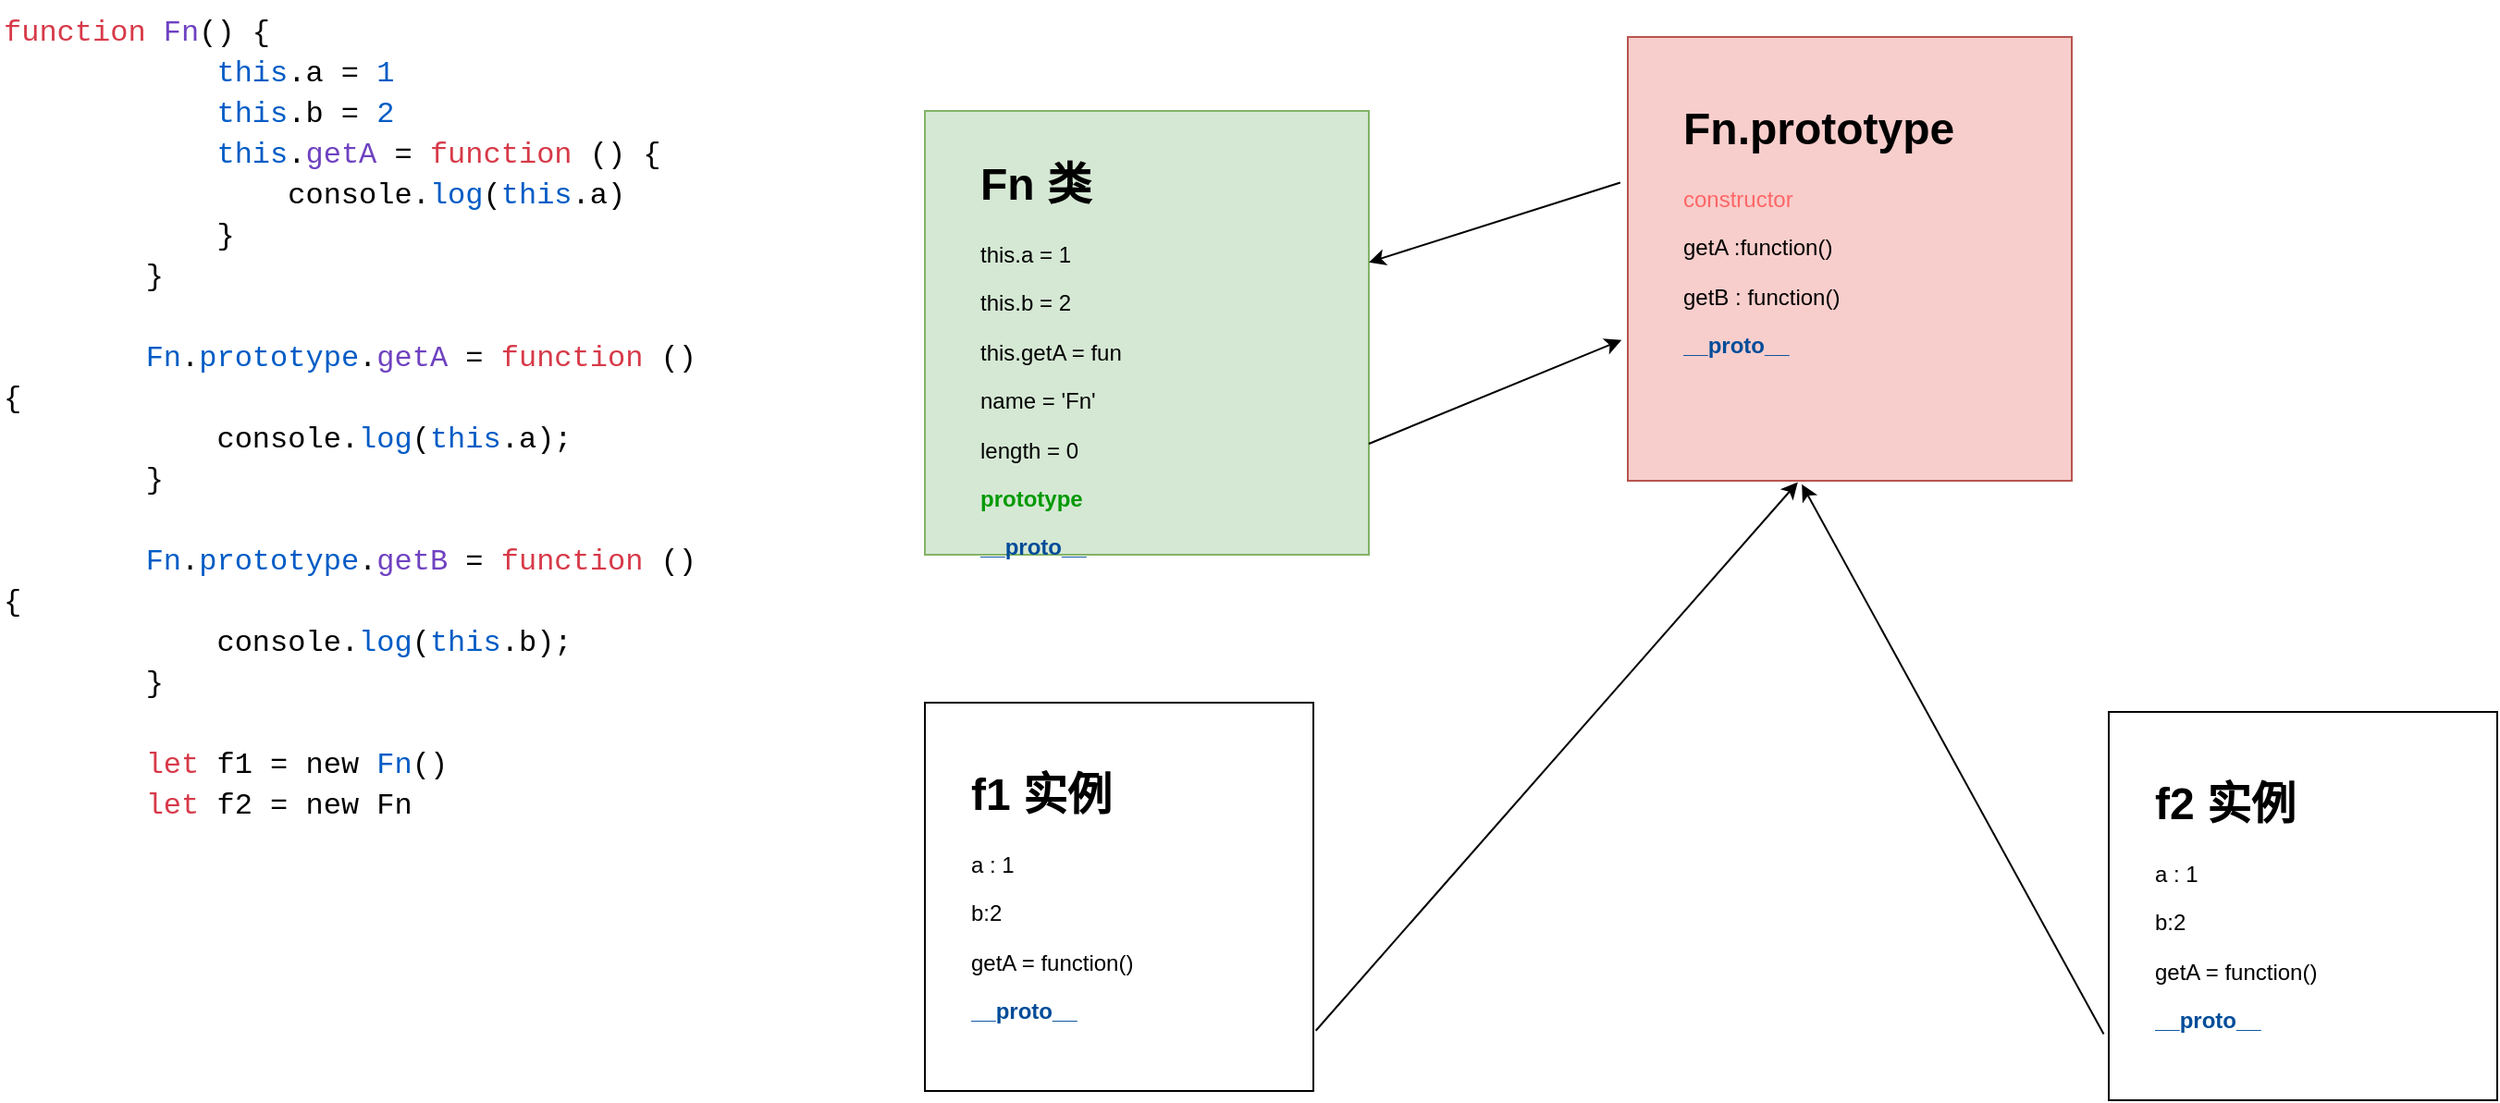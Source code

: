 <mxfile version="20.0.4" type="github">
  <diagram id="ExgPebfEt4U-ypkwFO7C" name="第 1 页">
    <mxGraphModel dx="782" dy="428" grid="1" gridSize="10" guides="1" tooltips="1" connect="1" arrows="1" fold="1" page="1" pageScale="1" pageWidth="4681" pageHeight="3300" math="0" shadow="0">
      <root>
        <mxCell id="0" />
        <mxCell id="1" parent="0" />
        <mxCell id="6v6gIj9MHjwqYNCx0eij-1" value="&lt;div style=&quot;color: rgb(0, 0, 0); background-color: rgb(255, 255, 255); font-family: Consolas, &amp;quot;Courier New&amp;quot;, monospace; font-weight: normal; font-size: 16px; line-height: 22px;&quot;&gt;&lt;div&gt;&lt;span style=&quot;color: #d73a49;&quot;&gt;function&lt;/span&gt;&lt;span style=&quot;color: #000000;&quot;&gt; &lt;/span&gt;&lt;span style=&quot;color: #6f42c1;&quot;&gt;Fn&lt;/span&gt;&lt;span style=&quot;color: #000000;&quot;&gt;() {&lt;/span&gt;&lt;/div&gt;&lt;div&gt;&lt;span style=&quot;color: #000000;&quot;&gt;&amp;nbsp; &amp;nbsp; &amp;nbsp; &amp;nbsp; &amp;nbsp; &amp;nbsp; &lt;/span&gt;&lt;span style=&quot;color: #005cc5;&quot;&gt;this&lt;/span&gt;&lt;span style=&quot;color: #000000;&quot;&gt;.a = &lt;/span&gt;&lt;span style=&quot;color: #005cc5;&quot;&gt;1&lt;/span&gt;&lt;/div&gt;&lt;div&gt;&lt;span style=&quot;color: #000000;&quot;&gt;&amp;nbsp; &amp;nbsp; &amp;nbsp; &amp;nbsp; &amp;nbsp; &amp;nbsp; &lt;/span&gt;&lt;span style=&quot;color: #005cc5;&quot;&gt;this&lt;/span&gt;&lt;span style=&quot;color: #000000;&quot;&gt;.b = &lt;/span&gt;&lt;span style=&quot;color: #005cc5;&quot;&gt;2&lt;/span&gt;&lt;/div&gt;&lt;div&gt;&lt;span style=&quot;color: #000000;&quot;&gt;&amp;nbsp; &amp;nbsp; &amp;nbsp; &amp;nbsp; &amp;nbsp; &amp;nbsp; &lt;/span&gt;&lt;span style=&quot;color: #005cc5;&quot;&gt;this&lt;/span&gt;&lt;span style=&quot;color: #000000;&quot;&gt;.&lt;/span&gt;&lt;span style=&quot;color: #6f42c1;&quot;&gt;getA&lt;/span&gt;&lt;span style=&quot;color: #000000;&quot;&gt; = &lt;/span&gt;&lt;span style=&quot;color: #d73a49;&quot;&gt;function&lt;/span&gt;&lt;span style=&quot;color: #000000;&quot;&gt; () {&lt;/span&gt;&lt;/div&gt;&lt;div&gt;&lt;span style=&quot;color: #000000;&quot;&gt;&amp;nbsp; &amp;nbsp; &amp;nbsp; &amp;nbsp; &amp;nbsp; &amp;nbsp; &amp;nbsp; &amp;nbsp; console.&lt;/span&gt;&lt;span style=&quot;color: #005cc5;&quot;&gt;log&lt;/span&gt;&lt;span style=&quot;color: #000000;&quot;&gt;(&lt;/span&gt;&lt;span style=&quot;color: #005cc5;&quot;&gt;this&lt;/span&gt;&lt;span style=&quot;color: #000000;&quot;&gt;.a)&lt;/span&gt;&lt;/div&gt;&lt;div&gt;&lt;span style=&quot;color: #000000;&quot;&gt;&amp;nbsp; &amp;nbsp; &amp;nbsp; &amp;nbsp; &amp;nbsp; &amp;nbsp; }&lt;/span&gt;&lt;/div&gt;&lt;div&gt;&lt;span style=&quot;color: #000000;&quot;&gt;&amp;nbsp; &amp;nbsp; &amp;nbsp; &amp;nbsp; }&lt;/span&gt;&lt;/div&gt;&lt;br&gt;&lt;div&gt;&lt;span style=&quot;color: #000000;&quot;&gt;&amp;nbsp; &amp;nbsp; &amp;nbsp; &amp;nbsp; &lt;/span&gt;&lt;span style=&quot;color: #005cc5;&quot;&gt;Fn&lt;/span&gt;&lt;span style=&quot;color: #000000;&quot;&gt;.&lt;/span&gt;&lt;span style=&quot;color: #005cc5;&quot;&gt;prototype&lt;/span&gt;&lt;span style=&quot;color: #000000;&quot;&gt;.&lt;/span&gt;&lt;span style=&quot;color: #6f42c1;&quot;&gt;getA&lt;/span&gt;&lt;span style=&quot;color: #000000;&quot;&gt; = &lt;/span&gt;&lt;span style=&quot;color: #d73a49;&quot;&gt;function&lt;/span&gt;&lt;span style=&quot;color: #000000;&quot;&gt; () {&lt;/span&gt;&lt;/div&gt;&lt;div&gt;&lt;span style=&quot;color: #000000;&quot;&gt;&amp;nbsp; &amp;nbsp; &amp;nbsp; &amp;nbsp; &amp;nbsp; &amp;nbsp; console.&lt;/span&gt;&lt;span style=&quot;color: #005cc5;&quot;&gt;log&lt;/span&gt;&lt;span style=&quot;color: #000000;&quot;&gt;(&lt;/span&gt;&lt;span style=&quot;color: #005cc5;&quot;&gt;this&lt;/span&gt;&lt;span style=&quot;color: #000000;&quot;&gt;.a);&lt;/span&gt;&lt;/div&gt;&lt;div&gt;&lt;span style=&quot;color: #000000;&quot;&gt;&amp;nbsp; &amp;nbsp; &amp;nbsp; &amp;nbsp; }&lt;/span&gt;&lt;/div&gt;&lt;br&gt;&lt;div&gt;&lt;span style=&quot;color: #000000;&quot;&gt;&amp;nbsp; &amp;nbsp; &amp;nbsp; &amp;nbsp; &lt;/span&gt;&lt;span style=&quot;color: #005cc5;&quot;&gt;Fn&lt;/span&gt;&lt;span style=&quot;color: #000000;&quot;&gt;.&lt;/span&gt;&lt;span style=&quot;color: #005cc5;&quot;&gt;prototype&lt;/span&gt;&lt;span style=&quot;color: #000000;&quot;&gt;.&lt;/span&gt;&lt;span style=&quot;color: #6f42c1;&quot;&gt;getB&lt;/span&gt;&lt;span style=&quot;color: #000000;&quot;&gt; = &lt;/span&gt;&lt;span style=&quot;color: #d73a49;&quot;&gt;function&lt;/span&gt;&lt;span style=&quot;color: #000000;&quot;&gt; () {&lt;/span&gt;&lt;/div&gt;&lt;div&gt;&lt;span style=&quot;color: #000000;&quot;&gt;&amp;nbsp; &amp;nbsp; &amp;nbsp; &amp;nbsp; &amp;nbsp; &amp;nbsp; console.&lt;/span&gt;&lt;span style=&quot;color: #005cc5;&quot;&gt;log&lt;/span&gt;&lt;span style=&quot;color: #000000;&quot;&gt;(&lt;/span&gt;&lt;span style=&quot;color: #005cc5;&quot;&gt;this&lt;/span&gt;&lt;span style=&quot;color: #000000;&quot;&gt;.b);&lt;/span&gt;&lt;/div&gt;&lt;div&gt;&lt;span style=&quot;color: #000000;&quot;&gt;&amp;nbsp; &amp;nbsp; &amp;nbsp; &amp;nbsp; }&lt;/span&gt;&lt;/div&gt;&lt;br&gt;&lt;div&gt;&lt;span style=&quot;color: #000000;&quot;&gt;&amp;nbsp; &amp;nbsp; &amp;nbsp; &amp;nbsp; &lt;/span&gt;&lt;span style=&quot;color: #d73a49;&quot;&gt;let&lt;/span&gt;&lt;span style=&quot;color: #000000;&quot;&gt; f1 = new &lt;/span&gt;&lt;span style=&quot;color: #005cc5;&quot;&gt;Fn&lt;/span&gt;&lt;span style=&quot;color: #000000;&quot;&gt;()&lt;/span&gt;&lt;/div&gt;&lt;div&gt;&lt;span style=&quot;color: #000000;&quot;&gt;&amp;nbsp; &amp;nbsp; &amp;nbsp; &amp;nbsp; &lt;/span&gt;&lt;span style=&quot;color: #d73a49;&quot;&gt;let&lt;/span&gt;&lt;span style=&quot;color: #000000;&quot;&gt; f2 = new Fn&lt;/span&gt;&lt;/div&gt;&lt;/div&gt;" style="text;whiteSpace=wrap;html=1;" vertex="1" parent="1">
          <mxGeometry x="20" y="100" width="390" height="420" as="geometry" />
        </mxCell>
        <mxCell id="6v6gIj9MHjwqYNCx0eij-2" value="" style="whiteSpace=wrap;html=1;aspect=fixed;fillColor=#d5e8d4;strokeColor=#82b366;" vertex="1" parent="1">
          <mxGeometry x="520" y="160" width="240" height="240" as="geometry" />
        </mxCell>
        <mxCell id="6v6gIj9MHjwqYNCx0eij-3" value="&lt;h1&gt;Fn 类&lt;/h1&gt;&lt;p&gt;this.a = 1&lt;/p&gt;&lt;p&gt;this.b = 2&lt;/p&gt;&lt;p&gt;this.getA = fun&lt;/p&gt;&lt;p&gt;name = &#39;Fn&#39;&lt;/p&gt;&lt;p&gt;length = 0&lt;/p&gt;&lt;p&gt;&lt;b&gt;&lt;font color=&quot;#009900&quot;&gt;prototype&lt;/font&gt;&lt;/b&gt;&lt;/p&gt;&lt;p&gt;&lt;b&gt;&lt;font color=&quot;#004c99&quot;&gt;__proto__&lt;/font&gt;&lt;/b&gt;&lt;/p&gt;&lt;p&gt;&lt;b&gt;&lt;font color=&quot;#009900&quot;&gt;&lt;br&gt;&lt;/font&gt;&lt;/b&gt;&lt;/p&gt;&lt;p&gt;&lt;br&gt;&lt;/p&gt;" style="text;html=1;strokeColor=none;fillColor=none;spacing=5;spacingTop=-20;whiteSpace=wrap;overflow=hidden;rounded=0;" vertex="1" parent="1">
          <mxGeometry x="545" y="180" width="190" height="240" as="geometry" />
        </mxCell>
        <mxCell id="6v6gIj9MHjwqYNCx0eij-4" value="" style="whiteSpace=wrap;html=1;aspect=fixed;fillColor=#f8cecc;strokeColor=#b85450;" vertex="1" parent="1">
          <mxGeometry x="900" y="120" width="240" height="240" as="geometry" />
        </mxCell>
        <mxCell id="6v6gIj9MHjwqYNCx0eij-6" value="&lt;h1&gt;Fn.prototype&lt;/h1&gt;&lt;p&gt;&lt;span style=&quot;color: rgb(255, 102, 102);&quot;&gt;constructor&lt;/span&gt;&lt;br&gt;&lt;/p&gt;&lt;p&gt;getA :function()&lt;/p&gt;&lt;p&gt;getB : function()&lt;/p&gt;&lt;p&gt;&lt;b&gt;&lt;font color=&quot;#004c99&quot;&gt;__proto__&lt;/font&gt;&lt;/b&gt;&lt;br&gt;&lt;/p&gt;" style="text;html=1;strokeColor=none;fillColor=none;spacing=5;spacingTop=-20;whiteSpace=wrap;overflow=hidden;rounded=0;" vertex="1" parent="1">
          <mxGeometry x="925" y="150" width="190" height="160" as="geometry" />
        </mxCell>
        <mxCell id="6v6gIj9MHjwqYNCx0eij-7" value="" style="whiteSpace=wrap;html=1;aspect=fixed;" vertex="1" parent="1">
          <mxGeometry x="520" y="480" width="210" height="210" as="geometry" />
        </mxCell>
        <mxCell id="6v6gIj9MHjwqYNCx0eij-8" value="&lt;h1&gt;f1 实例&lt;/h1&gt;&lt;p&gt;a : 1&lt;/p&gt;&lt;p&gt;b:2&lt;/p&gt;&lt;p&gt;getA = function()&lt;/p&gt;&lt;p&gt;&lt;b&gt;&lt;font color=&quot;#004c99&quot;&gt;__proto__&lt;/font&gt;&lt;/b&gt;&lt;br&gt;&lt;/p&gt;" style="text;html=1;strokeColor=none;fillColor=none;spacing=5;spacingTop=-20;whiteSpace=wrap;overflow=hidden;rounded=0;" vertex="1" parent="1">
          <mxGeometry x="540" y="510" width="190" height="160" as="geometry" />
        </mxCell>
        <mxCell id="6v6gIj9MHjwqYNCx0eij-10" value="" style="endArrow=classic;html=1;rounded=0;fontColor=#FF6666;exitX=-0.017;exitY=0.328;exitDx=0;exitDy=0;exitPerimeter=0;" edge="1" parent="1" source="6v6gIj9MHjwqYNCx0eij-4" target="6v6gIj9MHjwqYNCx0eij-2">
          <mxGeometry width="50" height="50" relative="1" as="geometry">
            <mxPoint x="760" y="290" as="sourcePoint" />
            <mxPoint x="840" y="330" as="targetPoint" />
          </mxGeometry>
        </mxCell>
        <mxCell id="6v6gIj9MHjwqYNCx0eij-11" value="" style="endArrow=classic;html=1;rounded=0;fontColor=#66FF66;entryX=-0.014;entryY=0.683;entryDx=0;entryDy=0;entryPerimeter=0;" edge="1" parent="1" target="6v6gIj9MHjwqYNCx0eij-4">
          <mxGeometry width="50" height="50" relative="1" as="geometry">
            <mxPoint x="760" y="340" as="sourcePoint" />
            <mxPoint x="810" y="290" as="targetPoint" />
          </mxGeometry>
        </mxCell>
        <mxCell id="6v6gIj9MHjwqYNCx0eij-12" value="" style="endArrow=classic;html=1;rounded=0;fontColor=#004C99;exitX=1.007;exitY=0.921;exitDx=0;exitDy=0;exitPerimeter=0;entryX=0.383;entryY=1.003;entryDx=0;entryDy=0;entryPerimeter=0;" edge="1" parent="1" source="6v6gIj9MHjwqYNCx0eij-8" target="6v6gIj9MHjwqYNCx0eij-4">
          <mxGeometry width="50" height="50" relative="1" as="geometry">
            <mxPoint x="750" y="650" as="sourcePoint" />
            <mxPoint x="800" y="600" as="targetPoint" />
          </mxGeometry>
        </mxCell>
        <mxCell id="6v6gIj9MHjwqYNCx0eij-13" value="" style="whiteSpace=wrap;html=1;aspect=fixed;" vertex="1" parent="1">
          <mxGeometry x="1160" y="485" width="210" height="210" as="geometry" />
        </mxCell>
        <mxCell id="6v6gIj9MHjwqYNCx0eij-14" value="&lt;h1&gt;f2 实例&lt;/h1&gt;&lt;p&gt;a : 1&lt;/p&gt;&lt;p&gt;b:2&lt;/p&gt;&lt;p&gt;getA = function()&lt;/p&gt;&lt;p&gt;&lt;b&gt;&lt;font color=&quot;#004c99&quot;&gt;__proto__&lt;/font&gt;&lt;/b&gt;&lt;br&gt;&lt;/p&gt;" style="text;html=1;strokeColor=none;fillColor=none;spacing=5;spacingTop=-20;whiteSpace=wrap;overflow=hidden;rounded=0;" vertex="1" parent="1">
          <mxGeometry x="1180" y="515" width="190" height="160" as="geometry" />
        </mxCell>
        <mxCell id="6v6gIj9MHjwqYNCx0eij-15" value="" style="endArrow=classic;html=1;rounded=0;fontColor=#004C99;entryX=0.392;entryY=1.008;entryDx=0;entryDy=0;entryPerimeter=0;exitX=-0.013;exitY=0.83;exitDx=0;exitDy=0;exitPerimeter=0;" edge="1" parent="1" source="6v6gIj9MHjwqYNCx0eij-13" target="6v6gIj9MHjwqYNCx0eij-4">
          <mxGeometry width="50" height="50" relative="1" as="geometry">
            <mxPoint x="1160" y="610" as="sourcePoint" />
            <mxPoint x="1210" y="560" as="targetPoint" />
          </mxGeometry>
        </mxCell>
      </root>
    </mxGraphModel>
  </diagram>
</mxfile>
